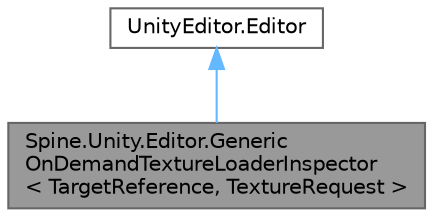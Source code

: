 digraph "Spine.Unity.Editor.GenericOnDemandTextureLoaderInspector&lt; TargetReference, TextureRequest &gt;"
{
 // LATEX_PDF_SIZE
  bgcolor="transparent";
  edge [fontname=Helvetica,fontsize=10,labelfontname=Helvetica,labelfontsize=10];
  node [fontname=Helvetica,fontsize=10,shape=box,height=0.2,width=0.4];
  Node1 [id="Node000001",label="Spine.Unity.Editor.Generic\lOnDemandTextureLoaderInspector\l\< TargetReference, TextureRequest \>",height=0.2,width=0.4,color="gray40", fillcolor="grey60", style="filled", fontcolor="black",tooltip="Base class for GenericOnDemandTextureLoader Inspector subclasses. For reference, see the Addressables..."];
  Node2 -> Node1 [id="edge1_Node000001_Node000002",dir="back",color="steelblue1",style="solid",tooltip=" "];
  Node2 [id="Node000002",label="UnityEditor.Editor",height=0.2,width=0.4,color="gray40", fillcolor="white", style="filled",tooltip=" "];
}
